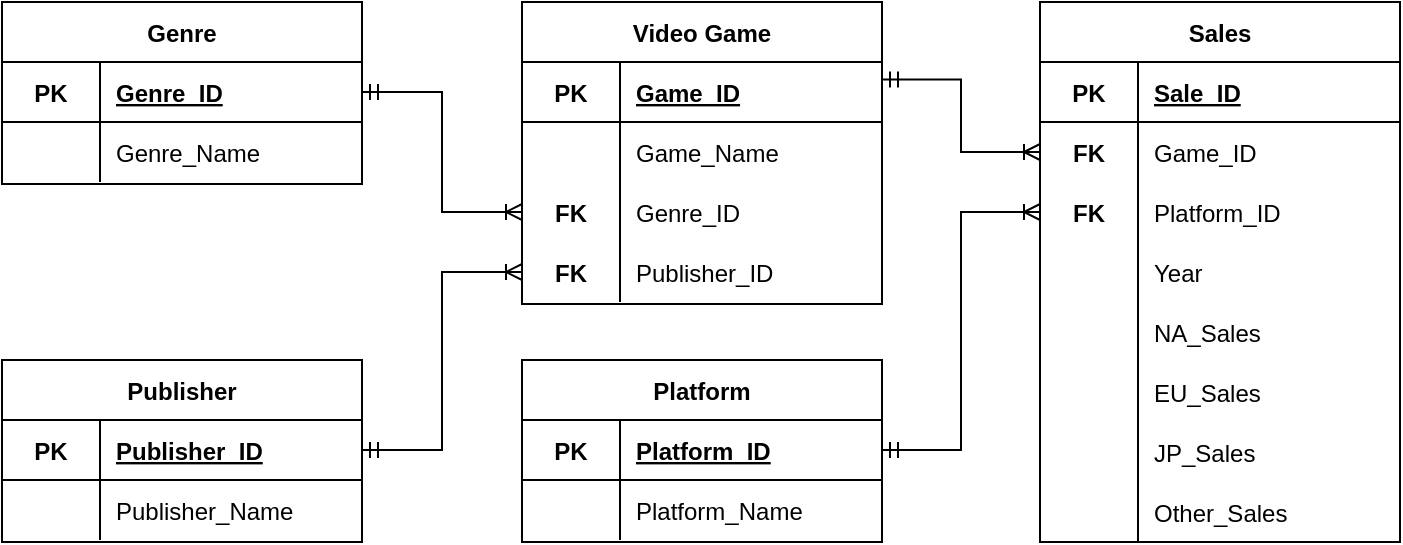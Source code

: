 <mxfile version="21.0.2" type="device"><diagram name="Page-1" id="78Hwrluq1W7Epk613xvC"><mxGraphModel dx="733" dy="377" grid="1" gridSize="10" guides="1" tooltips="1" connect="1" arrows="1" fold="1" page="1" pageScale="1" pageWidth="850" pageHeight="1100" math="0" shadow="0"><root><mxCell id="0"/><mxCell id="1" parent="0"/><mxCell id="0kc4AlwLFe_x9XV_YfpE-1" value="Sales" style="shape=table;startSize=30;container=1;collapsible=1;childLayout=tableLayout;fixedRows=1;rowLines=0;fontStyle=1;align=center;resizeLast=1;" parent="1" vertex="1"><mxGeometry x="579" y="70" width="180" height="270" as="geometry"/></mxCell><mxCell id="0kc4AlwLFe_x9XV_YfpE-5" value="" style="shape=tableRow;horizontal=0;startSize=0;swimlaneHead=0;swimlaneBody=0;fillColor=none;collapsible=0;dropTarget=0;points=[[0,0.5],[1,0.5]];portConstraint=eastwest;top=0;left=0;right=0;bottom=1;" parent="0kc4AlwLFe_x9XV_YfpE-1" vertex="1"><mxGeometry y="30" width="180" height="30" as="geometry"/></mxCell><mxCell id="0kc4AlwLFe_x9XV_YfpE-6" value="PK" style="shape=partialRectangle;connectable=0;fillColor=none;top=0;left=0;bottom=0;right=0;editable=1;overflow=hidden;fontStyle=1" parent="0kc4AlwLFe_x9XV_YfpE-5" vertex="1"><mxGeometry width="49" height="30" as="geometry"><mxRectangle width="49" height="30" as="alternateBounds"/></mxGeometry></mxCell><mxCell id="0kc4AlwLFe_x9XV_YfpE-7" value="Sale_ID" style="shape=partialRectangle;connectable=0;fillColor=none;top=0;left=0;bottom=0;right=0;align=left;spacingLeft=6;overflow=hidden;fontStyle=5" parent="0kc4AlwLFe_x9XV_YfpE-5" vertex="1"><mxGeometry x="49" width="131" height="30" as="geometry"><mxRectangle width="131" height="30" as="alternateBounds"/></mxGeometry></mxCell><mxCell id="7IH65PYh5uFyy0QUaUWQ-181" value="" style="shape=tableRow;horizontal=0;startSize=0;swimlaneHead=0;swimlaneBody=0;fillColor=none;collapsible=0;dropTarget=0;points=[[0,0.5],[1,0.5]];portConstraint=eastwest;top=0;left=0;right=0;bottom=0;" vertex="1" parent="0kc4AlwLFe_x9XV_YfpE-1"><mxGeometry y="60" width="180" height="30" as="geometry"/></mxCell><mxCell id="7IH65PYh5uFyy0QUaUWQ-182" value="FK" style="shape=partialRectangle;connectable=0;fillColor=none;top=0;left=0;bottom=0;right=0;editable=1;overflow=hidden;fontStyle=1" vertex="1" parent="7IH65PYh5uFyy0QUaUWQ-181"><mxGeometry width="49" height="30" as="geometry"><mxRectangle width="49" height="30" as="alternateBounds"/></mxGeometry></mxCell><mxCell id="7IH65PYh5uFyy0QUaUWQ-183" value="Game_ID" style="shape=partialRectangle;connectable=0;fillColor=none;top=0;left=0;bottom=0;right=0;align=left;spacingLeft=6;overflow=hidden;" vertex="1" parent="7IH65PYh5uFyy0QUaUWQ-181"><mxGeometry x="49" width="131" height="30" as="geometry"><mxRectangle width="131" height="30" as="alternateBounds"/></mxGeometry></mxCell><mxCell id="0kc4AlwLFe_x9XV_YfpE-8" value="" style="shape=tableRow;horizontal=0;startSize=0;swimlaneHead=0;swimlaneBody=0;fillColor=none;collapsible=0;dropTarget=0;points=[[0,0.5],[1,0.5]];portConstraint=eastwest;top=0;left=0;right=0;bottom=0;swimlaneLine=1;" parent="0kc4AlwLFe_x9XV_YfpE-1" vertex="1"><mxGeometry y="90" width="180" height="30" as="geometry"/></mxCell><mxCell id="0kc4AlwLFe_x9XV_YfpE-9" value="FK" style="shape=partialRectangle;connectable=0;fillColor=none;top=0;left=0;bottom=0;right=0;editable=1;overflow=hidden;fontStyle=1" parent="0kc4AlwLFe_x9XV_YfpE-8" vertex="1"><mxGeometry width="49" height="30" as="geometry"><mxRectangle width="49" height="30" as="alternateBounds"/></mxGeometry></mxCell><mxCell id="0kc4AlwLFe_x9XV_YfpE-10" value="Platform_ID" style="shape=partialRectangle;connectable=0;fillColor=none;top=0;left=0;bottom=0;right=0;align=left;spacingLeft=6;overflow=hidden;" parent="0kc4AlwLFe_x9XV_YfpE-8" vertex="1"><mxGeometry x="49" width="131" height="30" as="geometry"><mxRectangle width="131" height="30" as="alternateBounds"/></mxGeometry></mxCell><mxCell id="7IH65PYh5uFyy0QUaUWQ-142" style="shape=tableRow;horizontal=0;startSize=0;swimlaneHead=0;swimlaneBody=0;fillColor=none;collapsible=0;dropTarget=0;points=[[0,0.5],[1,0.5]];portConstraint=eastwest;top=0;left=0;right=0;bottom=0;" vertex="1" parent="0kc4AlwLFe_x9XV_YfpE-1"><mxGeometry y="120" width="180" height="30" as="geometry"/></mxCell><mxCell id="7IH65PYh5uFyy0QUaUWQ-143" value="" style="shape=partialRectangle;connectable=0;fillColor=none;top=0;left=0;bottom=0;right=0;editable=1;overflow=hidden;fontStyle=1" vertex="1" parent="7IH65PYh5uFyy0QUaUWQ-142"><mxGeometry width="49" height="30" as="geometry"><mxRectangle width="49" height="30" as="alternateBounds"/></mxGeometry></mxCell><mxCell id="7IH65PYh5uFyy0QUaUWQ-144" value="Year" style="shape=partialRectangle;connectable=0;fillColor=none;top=0;left=0;bottom=0;right=0;align=left;spacingLeft=6;overflow=hidden;" vertex="1" parent="7IH65PYh5uFyy0QUaUWQ-142"><mxGeometry x="49" width="131" height="30" as="geometry"><mxRectangle width="131" height="30" as="alternateBounds"/></mxGeometry></mxCell><mxCell id="7IH65PYh5uFyy0QUaUWQ-163" style="shape=tableRow;horizontal=0;startSize=0;swimlaneHead=0;swimlaneBody=0;fillColor=none;collapsible=0;dropTarget=0;points=[[0,0.5],[1,0.5]];portConstraint=eastwest;top=0;left=0;right=0;bottom=0;" vertex="1" parent="0kc4AlwLFe_x9XV_YfpE-1"><mxGeometry y="150" width="180" height="30" as="geometry"/></mxCell><mxCell id="7IH65PYh5uFyy0QUaUWQ-164" value="" style="shape=partialRectangle;connectable=0;fillColor=none;top=0;left=0;bottom=0;right=0;editable=1;overflow=hidden;fontStyle=1" vertex="1" parent="7IH65PYh5uFyy0QUaUWQ-163"><mxGeometry width="49" height="30" as="geometry"><mxRectangle width="49" height="30" as="alternateBounds"/></mxGeometry></mxCell><mxCell id="7IH65PYh5uFyy0QUaUWQ-165" value="NA_Sales" style="shape=partialRectangle;connectable=0;fillColor=none;top=0;left=0;bottom=0;right=0;align=left;spacingLeft=6;overflow=hidden;" vertex="1" parent="7IH65PYh5uFyy0QUaUWQ-163"><mxGeometry x="49" width="131" height="30" as="geometry"><mxRectangle width="131" height="30" as="alternateBounds"/></mxGeometry></mxCell><mxCell id="7IH65PYh5uFyy0QUaUWQ-166" style="shape=tableRow;horizontal=0;startSize=0;swimlaneHead=0;swimlaneBody=0;fillColor=none;collapsible=0;dropTarget=0;points=[[0,0.5],[1,0.5]];portConstraint=eastwest;top=0;left=0;right=0;bottom=0;" vertex="1" parent="0kc4AlwLFe_x9XV_YfpE-1"><mxGeometry y="180" width="180" height="30" as="geometry"/></mxCell><mxCell id="7IH65PYh5uFyy0QUaUWQ-167" value="" style="shape=partialRectangle;connectable=0;fillColor=none;top=0;left=0;bottom=0;right=0;editable=1;overflow=hidden;fontStyle=1" vertex="1" parent="7IH65PYh5uFyy0QUaUWQ-166"><mxGeometry width="49" height="30" as="geometry"><mxRectangle width="49" height="30" as="alternateBounds"/></mxGeometry></mxCell><mxCell id="7IH65PYh5uFyy0QUaUWQ-168" value="EU_Sales" style="shape=partialRectangle;connectable=0;fillColor=none;top=0;left=0;bottom=0;right=0;align=left;spacingLeft=6;overflow=hidden;" vertex="1" parent="7IH65PYh5uFyy0QUaUWQ-166"><mxGeometry x="49" width="131" height="30" as="geometry"><mxRectangle width="131" height="30" as="alternateBounds"/></mxGeometry></mxCell><mxCell id="7IH65PYh5uFyy0QUaUWQ-169" style="shape=tableRow;horizontal=0;startSize=0;swimlaneHead=0;swimlaneBody=0;fillColor=none;collapsible=0;dropTarget=0;points=[[0,0.5],[1,0.5]];portConstraint=eastwest;top=0;left=0;right=0;bottom=0;" vertex="1" parent="0kc4AlwLFe_x9XV_YfpE-1"><mxGeometry y="210" width="180" height="30" as="geometry"/></mxCell><mxCell id="7IH65PYh5uFyy0QUaUWQ-170" value="" style="shape=partialRectangle;connectable=0;fillColor=none;top=0;left=0;bottom=0;right=0;editable=1;overflow=hidden;fontStyle=1" vertex="1" parent="7IH65PYh5uFyy0QUaUWQ-169"><mxGeometry width="49" height="30" as="geometry"><mxRectangle width="49" height="30" as="alternateBounds"/></mxGeometry></mxCell><mxCell id="7IH65PYh5uFyy0QUaUWQ-171" value="JP_Sales" style="shape=partialRectangle;connectable=0;fillColor=none;top=0;left=0;bottom=0;right=0;align=left;spacingLeft=6;overflow=hidden;" vertex="1" parent="7IH65PYh5uFyy0QUaUWQ-169"><mxGeometry x="49" width="131" height="30" as="geometry"><mxRectangle width="131" height="30" as="alternateBounds"/></mxGeometry></mxCell><mxCell id="7IH65PYh5uFyy0QUaUWQ-172" style="shape=tableRow;horizontal=0;startSize=0;swimlaneHead=0;swimlaneBody=0;fillColor=none;collapsible=0;dropTarget=0;points=[[0,0.5],[1,0.5]];portConstraint=eastwest;top=0;left=0;right=0;bottom=0;" vertex="1" parent="0kc4AlwLFe_x9XV_YfpE-1"><mxGeometry y="240" width="180" height="30" as="geometry"/></mxCell><mxCell id="7IH65PYh5uFyy0QUaUWQ-173" value="" style="shape=partialRectangle;connectable=0;fillColor=none;top=0;left=0;bottom=0;right=0;editable=1;overflow=hidden;fontStyle=1" vertex="1" parent="7IH65PYh5uFyy0QUaUWQ-172"><mxGeometry width="49" height="30" as="geometry"><mxRectangle width="49" height="30" as="alternateBounds"/></mxGeometry></mxCell><mxCell id="7IH65PYh5uFyy0QUaUWQ-174" value="Other_Sales" style="shape=partialRectangle;connectable=0;fillColor=none;top=0;left=0;bottom=0;right=0;align=left;spacingLeft=6;overflow=hidden;" vertex="1" parent="7IH65PYh5uFyy0QUaUWQ-172"><mxGeometry x="49" width="131" height="30" as="geometry"><mxRectangle width="131" height="30" as="alternateBounds"/></mxGeometry></mxCell><mxCell id="7IH65PYh5uFyy0QUaUWQ-1" value="Genre" style="shape=table;startSize=30;container=1;collapsible=1;childLayout=tableLayout;fixedRows=1;rowLines=0;fontStyle=1;align=center;resizeLast=1;" vertex="1" parent="1"><mxGeometry x="60" y="70" width="180" height="91" as="geometry"/></mxCell><mxCell id="7IH65PYh5uFyy0QUaUWQ-2" value="" style="shape=tableRow;horizontal=0;startSize=0;swimlaneHead=0;swimlaneBody=0;fillColor=none;collapsible=0;dropTarget=0;points=[[0,0.5],[1,0.5]];portConstraint=eastwest;top=0;left=0;right=0;bottom=1;" vertex="1" parent="7IH65PYh5uFyy0QUaUWQ-1"><mxGeometry y="30" width="180" height="30" as="geometry"/></mxCell><mxCell id="7IH65PYh5uFyy0QUaUWQ-3" value="PK" style="shape=partialRectangle;connectable=0;fillColor=none;top=0;left=0;bottom=0;right=0;fontStyle=1;overflow=hidden;" vertex="1" parent="7IH65PYh5uFyy0QUaUWQ-2"><mxGeometry width="49" height="30" as="geometry"><mxRectangle width="49" height="30" as="alternateBounds"/></mxGeometry></mxCell><mxCell id="7IH65PYh5uFyy0QUaUWQ-4" value="Genre_ID" style="shape=partialRectangle;connectable=0;fillColor=none;top=0;left=0;bottom=0;right=0;align=left;spacingLeft=6;fontStyle=5;overflow=hidden;" vertex="1" parent="7IH65PYh5uFyy0QUaUWQ-2"><mxGeometry x="49" width="131" height="30" as="geometry"><mxRectangle width="131" height="30" as="alternateBounds"/></mxGeometry></mxCell><mxCell id="7IH65PYh5uFyy0QUaUWQ-5" value="" style="shape=tableRow;horizontal=0;startSize=0;swimlaneHead=0;swimlaneBody=0;fillColor=none;collapsible=0;dropTarget=0;points=[[0,0.5],[1,0.5]];portConstraint=eastwest;top=0;left=0;right=0;bottom=0;" vertex="1" parent="7IH65PYh5uFyy0QUaUWQ-1"><mxGeometry y="60" width="180" height="30" as="geometry"/></mxCell><mxCell id="7IH65PYh5uFyy0QUaUWQ-6" value="" style="shape=partialRectangle;connectable=0;fillColor=none;top=0;left=0;bottom=0;right=0;editable=1;overflow=hidden;" vertex="1" parent="7IH65PYh5uFyy0QUaUWQ-5"><mxGeometry width="49" height="30" as="geometry"><mxRectangle width="49" height="30" as="alternateBounds"/></mxGeometry></mxCell><mxCell id="7IH65PYh5uFyy0QUaUWQ-7" value="Genre_Name" style="shape=partialRectangle;connectable=0;fillColor=none;top=0;left=0;bottom=0;right=0;align=left;spacingLeft=6;overflow=hidden;" vertex="1" parent="7IH65PYh5uFyy0QUaUWQ-5"><mxGeometry x="49" width="131" height="30" as="geometry"><mxRectangle width="131" height="30" as="alternateBounds"/></mxGeometry></mxCell><mxCell id="7IH65PYh5uFyy0QUaUWQ-45" value="" style="fontSize=12;html=1;endArrow=ERoneToMany;startArrow=ERmandOne;rounded=0;exitX=1;exitY=0.5;exitDx=0;exitDy=0;entryX=0;entryY=0.5;entryDx=0;entryDy=0;edgeStyle=orthogonalEdgeStyle;endFill=0;" edge="1" parent="1" source="7IH65PYh5uFyy0QUaUWQ-2" target="7IH65PYh5uFyy0QUaUWQ-153"><mxGeometry width="100" height="100" relative="1" as="geometry"><mxPoint x="500" y="200" as="sourcePoint"/><mxPoint x="580" y="344" as="targetPoint"/></mxGeometry></mxCell><mxCell id="7IH65PYh5uFyy0QUaUWQ-46" value="Publisher" style="shape=table;startSize=30;container=1;collapsible=1;childLayout=tableLayout;fixedRows=1;rowLines=0;fontStyle=1;align=center;resizeLast=1;" vertex="1" parent="1"><mxGeometry x="60" y="249" width="180" height="91" as="geometry"/></mxCell><mxCell id="7IH65PYh5uFyy0QUaUWQ-47" value="" style="shape=tableRow;horizontal=0;startSize=0;swimlaneHead=0;swimlaneBody=0;fillColor=none;collapsible=0;dropTarget=0;points=[[0,0.5],[1,0.5]];portConstraint=eastwest;top=0;left=0;right=0;bottom=1;" vertex="1" parent="7IH65PYh5uFyy0QUaUWQ-46"><mxGeometry y="30" width="180" height="30" as="geometry"/></mxCell><mxCell id="7IH65PYh5uFyy0QUaUWQ-48" value="PK" style="shape=partialRectangle;connectable=0;fillColor=none;top=0;left=0;bottom=0;right=0;fontStyle=1;overflow=hidden;" vertex="1" parent="7IH65PYh5uFyy0QUaUWQ-47"><mxGeometry width="49" height="30" as="geometry"><mxRectangle width="49" height="30" as="alternateBounds"/></mxGeometry></mxCell><mxCell id="7IH65PYh5uFyy0QUaUWQ-49" value="Publisher_ID" style="shape=partialRectangle;connectable=0;fillColor=none;top=0;left=0;bottom=0;right=0;align=left;spacingLeft=6;fontStyle=5;overflow=hidden;" vertex="1" parent="7IH65PYh5uFyy0QUaUWQ-47"><mxGeometry x="49" width="131" height="30" as="geometry"><mxRectangle width="131" height="30" as="alternateBounds"/></mxGeometry></mxCell><mxCell id="7IH65PYh5uFyy0QUaUWQ-50" value="" style="shape=tableRow;horizontal=0;startSize=0;swimlaneHead=0;swimlaneBody=0;fillColor=none;collapsible=0;dropTarget=0;points=[[0,0.5],[1,0.5]];portConstraint=eastwest;top=0;left=0;right=0;bottom=0;" vertex="1" parent="7IH65PYh5uFyy0QUaUWQ-46"><mxGeometry y="60" width="180" height="30" as="geometry"/></mxCell><mxCell id="7IH65PYh5uFyy0QUaUWQ-51" value="" style="shape=partialRectangle;connectable=0;fillColor=none;top=0;left=0;bottom=0;right=0;editable=1;overflow=hidden;" vertex="1" parent="7IH65PYh5uFyy0QUaUWQ-50"><mxGeometry width="49" height="30" as="geometry"><mxRectangle width="49" height="30" as="alternateBounds"/></mxGeometry></mxCell><mxCell id="7IH65PYh5uFyy0QUaUWQ-52" value="Publisher_Name" style="shape=partialRectangle;connectable=0;fillColor=none;top=0;left=0;bottom=0;right=0;align=left;spacingLeft=6;overflow=hidden;" vertex="1" parent="7IH65PYh5uFyy0QUaUWQ-50"><mxGeometry x="49" width="131" height="30" as="geometry"><mxRectangle width="131" height="30" as="alternateBounds"/></mxGeometry></mxCell><mxCell id="7IH65PYh5uFyy0QUaUWQ-55" value="Platform" style="shape=table;startSize=30;container=1;collapsible=1;childLayout=tableLayout;fixedRows=1;rowLines=0;fontStyle=1;align=center;resizeLast=1;" vertex="1" parent="1"><mxGeometry x="320" y="249" width="180" height="91" as="geometry"/></mxCell><mxCell id="7IH65PYh5uFyy0QUaUWQ-56" value="" style="shape=tableRow;horizontal=0;startSize=0;swimlaneHead=0;swimlaneBody=0;fillColor=none;collapsible=0;dropTarget=0;points=[[0,0.5],[1,0.5]];portConstraint=eastwest;top=0;left=0;right=0;bottom=1;" vertex="1" parent="7IH65PYh5uFyy0QUaUWQ-55"><mxGeometry y="30" width="180" height="30" as="geometry"/></mxCell><mxCell id="7IH65PYh5uFyy0QUaUWQ-57" value="PK" style="shape=partialRectangle;connectable=0;fillColor=none;top=0;left=0;bottom=0;right=0;fontStyle=1;overflow=hidden;" vertex="1" parent="7IH65PYh5uFyy0QUaUWQ-56"><mxGeometry width="49" height="30" as="geometry"><mxRectangle width="49" height="30" as="alternateBounds"/></mxGeometry></mxCell><mxCell id="7IH65PYh5uFyy0QUaUWQ-58" value="Platform_ID" style="shape=partialRectangle;connectable=0;fillColor=none;top=0;left=0;bottom=0;right=0;align=left;spacingLeft=6;fontStyle=5;overflow=hidden;" vertex="1" parent="7IH65PYh5uFyy0QUaUWQ-56"><mxGeometry x="49" width="131" height="30" as="geometry"><mxRectangle width="131" height="30" as="alternateBounds"/></mxGeometry></mxCell><mxCell id="7IH65PYh5uFyy0QUaUWQ-59" value="" style="shape=tableRow;horizontal=0;startSize=0;swimlaneHead=0;swimlaneBody=0;fillColor=none;collapsible=0;dropTarget=0;points=[[0,0.5],[1,0.5]];portConstraint=eastwest;top=0;left=0;right=0;bottom=0;" vertex="1" parent="7IH65PYh5uFyy0QUaUWQ-55"><mxGeometry y="60" width="180" height="30" as="geometry"/></mxCell><mxCell id="7IH65PYh5uFyy0QUaUWQ-60" value="" style="shape=partialRectangle;connectable=0;fillColor=none;top=0;left=0;bottom=0;right=0;editable=1;overflow=hidden;fontStyle=1" vertex="1" parent="7IH65PYh5uFyy0QUaUWQ-59"><mxGeometry width="49" height="30" as="geometry"><mxRectangle width="49" height="30" as="alternateBounds"/></mxGeometry></mxCell><mxCell id="7IH65PYh5uFyy0QUaUWQ-61" value="Platform_Name" style="shape=partialRectangle;connectable=0;fillColor=none;top=0;left=0;bottom=0;right=0;align=left;spacingLeft=6;overflow=hidden;" vertex="1" parent="7IH65PYh5uFyy0QUaUWQ-59"><mxGeometry x="49" width="131" height="30" as="geometry"><mxRectangle width="131" height="30" as="alternateBounds"/></mxGeometry></mxCell><mxCell id="7IH65PYh5uFyy0QUaUWQ-63" value="" style="fontSize=12;html=1;endArrow=ERoneToMany;startArrow=ERmandOne;rounded=0;edgeStyle=orthogonalEdgeStyle;entryX=0;entryY=0.5;entryDx=0;entryDy=0;" edge="1" parent="1" source="7IH65PYh5uFyy0QUaUWQ-56" target="0kc4AlwLFe_x9XV_YfpE-8"><mxGeometry width="100" height="100" relative="1" as="geometry"><mxPoint x="640" y="380" as="sourcePoint"/><mxPoint x="560" y="280" as="targetPoint"/></mxGeometry></mxCell><mxCell id="7IH65PYh5uFyy0QUaUWQ-64" value="" style="fontSize=12;html=1;endArrow=ERoneToMany;startArrow=ERmandOne;rounded=0;exitX=1;exitY=0.5;exitDx=0;exitDy=0;entryX=0;entryY=0.5;entryDx=0;entryDy=0;edgeStyle=orthogonalEdgeStyle;endFill=0;" edge="1" parent="1" source="7IH65PYh5uFyy0QUaUWQ-47" target="7IH65PYh5uFyy0QUaUWQ-156"><mxGeometry width="100" height="100" relative="1" as="geometry"><mxPoint x="510" y="210" as="sourcePoint"/><mxPoint x="593" y="306" as="targetPoint"/></mxGeometry></mxCell><mxCell id="7IH65PYh5uFyy0QUaUWQ-146" value="Video Game" style="shape=table;startSize=30;container=1;collapsible=1;childLayout=tableLayout;fixedRows=1;rowLines=0;fontStyle=1;align=center;resizeLast=1;" vertex="1" parent="1"><mxGeometry x="320" y="70" width="180" height="151" as="geometry"/></mxCell><mxCell id="7IH65PYh5uFyy0QUaUWQ-147" value="" style="shape=tableRow;horizontal=0;startSize=0;swimlaneHead=0;swimlaneBody=0;fillColor=none;collapsible=0;dropTarget=0;points=[[0,0.5],[1,0.5]];portConstraint=eastwest;top=0;left=0;right=0;bottom=1;" vertex="1" parent="7IH65PYh5uFyy0QUaUWQ-146"><mxGeometry y="30" width="180" height="30" as="geometry"/></mxCell><mxCell id="7IH65PYh5uFyy0QUaUWQ-148" value="PK" style="shape=partialRectangle;connectable=0;fillColor=none;top=0;left=0;bottom=0;right=0;fontStyle=1;overflow=hidden;" vertex="1" parent="7IH65PYh5uFyy0QUaUWQ-147"><mxGeometry width="49" height="30" as="geometry"><mxRectangle width="49" height="30" as="alternateBounds"/></mxGeometry></mxCell><mxCell id="7IH65PYh5uFyy0QUaUWQ-149" value="Game_ID" style="shape=partialRectangle;connectable=0;fillColor=none;top=0;left=0;bottom=0;right=0;align=left;spacingLeft=6;fontStyle=5;overflow=hidden;" vertex="1" parent="7IH65PYh5uFyy0QUaUWQ-147"><mxGeometry x="49" width="131" height="30" as="geometry"><mxRectangle width="131" height="30" as="alternateBounds"/></mxGeometry></mxCell><mxCell id="7IH65PYh5uFyy0QUaUWQ-150" value="" style="shape=tableRow;horizontal=0;startSize=0;swimlaneHead=0;swimlaneBody=0;fillColor=none;collapsible=0;dropTarget=0;points=[[0,0.5],[1,0.5]];portConstraint=eastwest;top=0;left=0;right=0;bottom=0;" vertex="1" parent="7IH65PYh5uFyy0QUaUWQ-146"><mxGeometry y="60" width="180" height="30" as="geometry"/></mxCell><mxCell id="7IH65PYh5uFyy0QUaUWQ-151" value="" style="shape=partialRectangle;connectable=0;fillColor=none;top=0;left=0;bottom=0;right=0;editable=1;overflow=hidden;" vertex="1" parent="7IH65PYh5uFyy0QUaUWQ-150"><mxGeometry width="49" height="30" as="geometry"><mxRectangle width="49" height="30" as="alternateBounds"/></mxGeometry></mxCell><mxCell id="7IH65PYh5uFyy0QUaUWQ-152" value="Game_Name" style="shape=partialRectangle;connectable=0;fillColor=none;top=0;left=0;bottom=0;right=0;align=left;spacingLeft=6;overflow=hidden;" vertex="1" parent="7IH65PYh5uFyy0QUaUWQ-150"><mxGeometry x="49" width="131" height="30" as="geometry"><mxRectangle width="131" height="30" as="alternateBounds"/></mxGeometry></mxCell><mxCell id="7IH65PYh5uFyy0QUaUWQ-153" value="" style="shape=tableRow;horizontal=0;startSize=0;swimlaneHead=0;swimlaneBody=0;fillColor=none;collapsible=0;dropTarget=0;points=[[0,0.5],[1,0.5]];portConstraint=eastwest;top=0;left=0;right=0;bottom=0;" vertex="1" parent="7IH65PYh5uFyy0QUaUWQ-146"><mxGeometry y="90" width="180" height="30" as="geometry"/></mxCell><mxCell id="7IH65PYh5uFyy0QUaUWQ-154" value="FK" style="shape=partialRectangle;connectable=0;fillColor=none;top=0;left=0;bottom=0;right=0;editable=1;overflow=hidden;fontStyle=1" vertex="1" parent="7IH65PYh5uFyy0QUaUWQ-153"><mxGeometry width="49" height="30" as="geometry"><mxRectangle width="49" height="30" as="alternateBounds"/></mxGeometry></mxCell><mxCell id="7IH65PYh5uFyy0QUaUWQ-155" value="Genre_ID" style="shape=partialRectangle;connectable=0;fillColor=none;top=0;left=0;bottom=0;right=0;align=left;spacingLeft=6;overflow=hidden;" vertex="1" parent="7IH65PYh5uFyy0QUaUWQ-153"><mxGeometry x="49" width="131" height="30" as="geometry"><mxRectangle width="131" height="30" as="alternateBounds"/></mxGeometry></mxCell><mxCell id="7IH65PYh5uFyy0QUaUWQ-156" value="" style="shape=tableRow;horizontal=0;startSize=0;swimlaneHead=0;swimlaneBody=0;fillColor=none;collapsible=0;dropTarget=0;points=[[0,0.5],[1,0.5]];portConstraint=eastwest;top=0;left=0;right=0;bottom=0;" vertex="1" parent="7IH65PYh5uFyy0QUaUWQ-146"><mxGeometry y="120" width="180" height="30" as="geometry"/></mxCell><mxCell id="7IH65PYh5uFyy0QUaUWQ-157" value="FK" style="shape=partialRectangle;connectable=0;fillColor=none;top=0;left=0;bottom=0;right=0;editable=1;overflow=hidden;fontStyle=1" vertex="1" parent="7IH65PYh5uFyy0QUaUWQ-156"><mxGeometry width="49" height="30" as="geometry"><mxRectangle width="49" height="30" as="alternateBounds"/></mxGeometry></mxCell><mxCell id="7IH65PYh5uFyy0QUaUWQ-158" value="Publisher_ID" style="shape=partialRectangle;connectable=0;fillColor=none;top=0;left=0;bottom=0;right=0;align=left;spacingLeft=6;overflow=hidden;" vertex="1" parent="7IH65PYh5uFyy0QUaUWQ-156"><mxGeometry x="49" width="131" height="30" as="geometry"><mxRectangle width="131" height="30" as="alternateBounds"/></mxGeometry></mxCell><mxCell id="7IH65PYh5uFyy0QUaUWQ-159" value="" style="fontSize=12;html=1;endArrow=ERoneToMany;startArrow=ERmandOne;rounded=0;exitX=1;exitY=0.293;exitDx=0;exitDy=0;exitPerimeter=0;edgeStyle=orthogonalEdgeStyle;endFill=0;" edge="1" parent="1" source="7IH65PYh5uFyy0QUaUWQ-147" target="7IH65PYh5uFyy0QUaUWQ-181"><mxGeometry width="100" height="100" relative="1" as="geometry"><mxPoint x="420" y="340" as="sourcePoint"/><mxPoint x="520" y="340" as="targetPoint"/></mxGeometry></mxCell></root></mxGraphModel></diagram></mxfile>